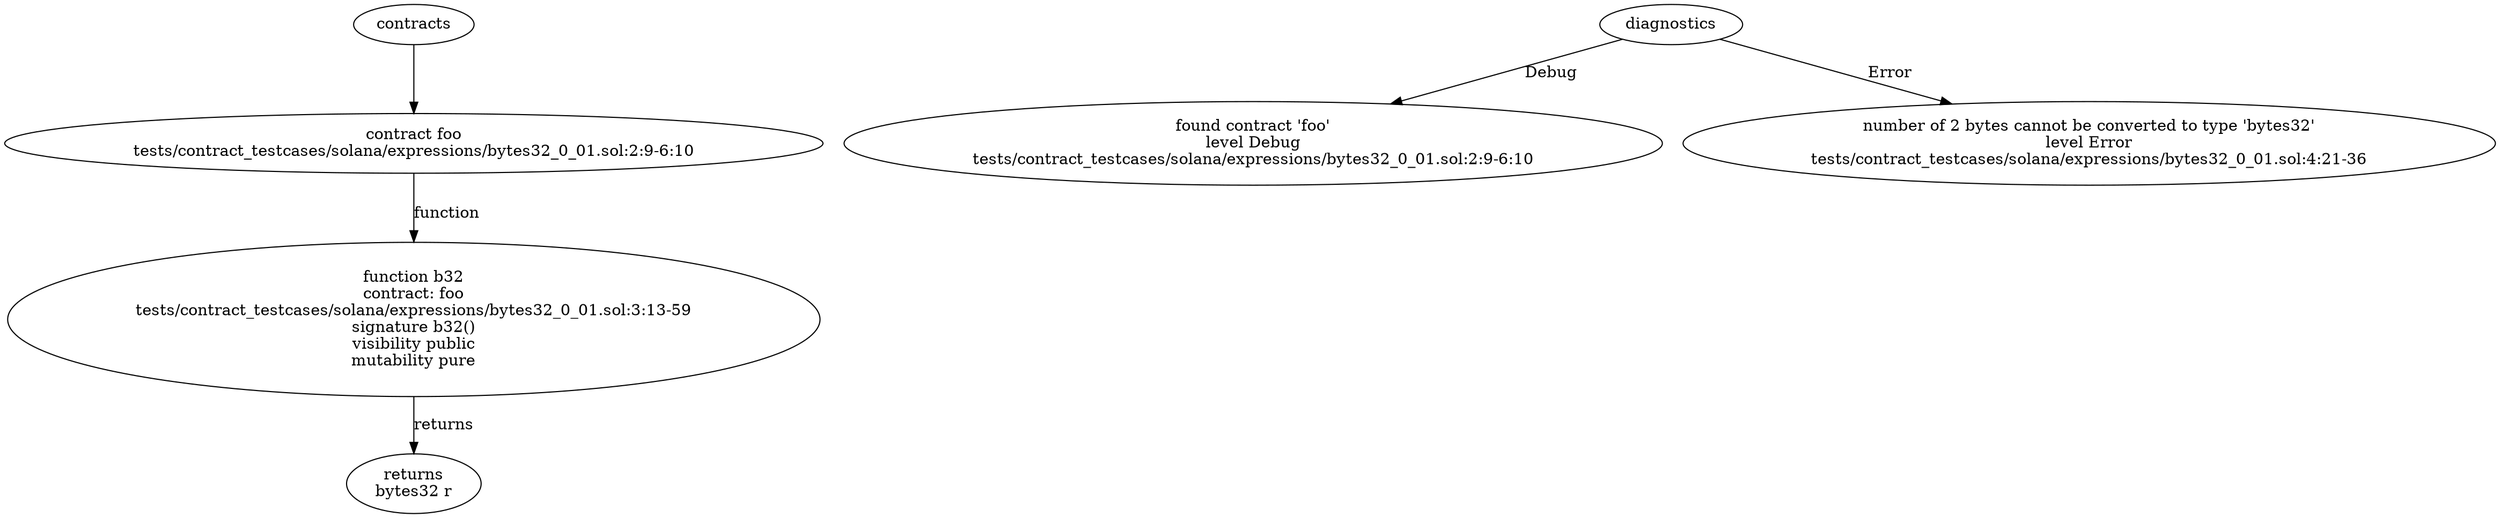 strict digraph "tests/contract_testcases/solana/expressions/bytes32_0_01.sol" {
	contract [label="contract foo\ntests/contract_testcases/solana/expressions/bytes32_0_01.sol:2:9-6:10"]
	b32 [label="function b32\ncontract: foo\ntests/contract_testcases/solana/expressions/bytes32_0_01.sol:3:13-59\nsignature b32()\nvisibility public\nmutability pure"]
	returns [label="returns\nbytes32 r"]
	diagnostic [label="found contract 'foo'\nlevel Debug\ntests/contract_testcases/solana/expressions/bytes32_0_01.sol:2:9-6:10"]
	diagnostic_7 [label="number of 2 bytes cannot be converted to type 'bytes32'\nlevel Error\ntests/contract_testcases/solana/expressions/bytes32_0_01.sol:4:21-36"]
	contracts -> contract
	contract -> b32 [label="function"]
	b32 -> returns [label="returns"]
	diagnostics -> diagnostic [label="Debug"]
	diagnostics -> diagnostic_7 [label="Error"]
}
